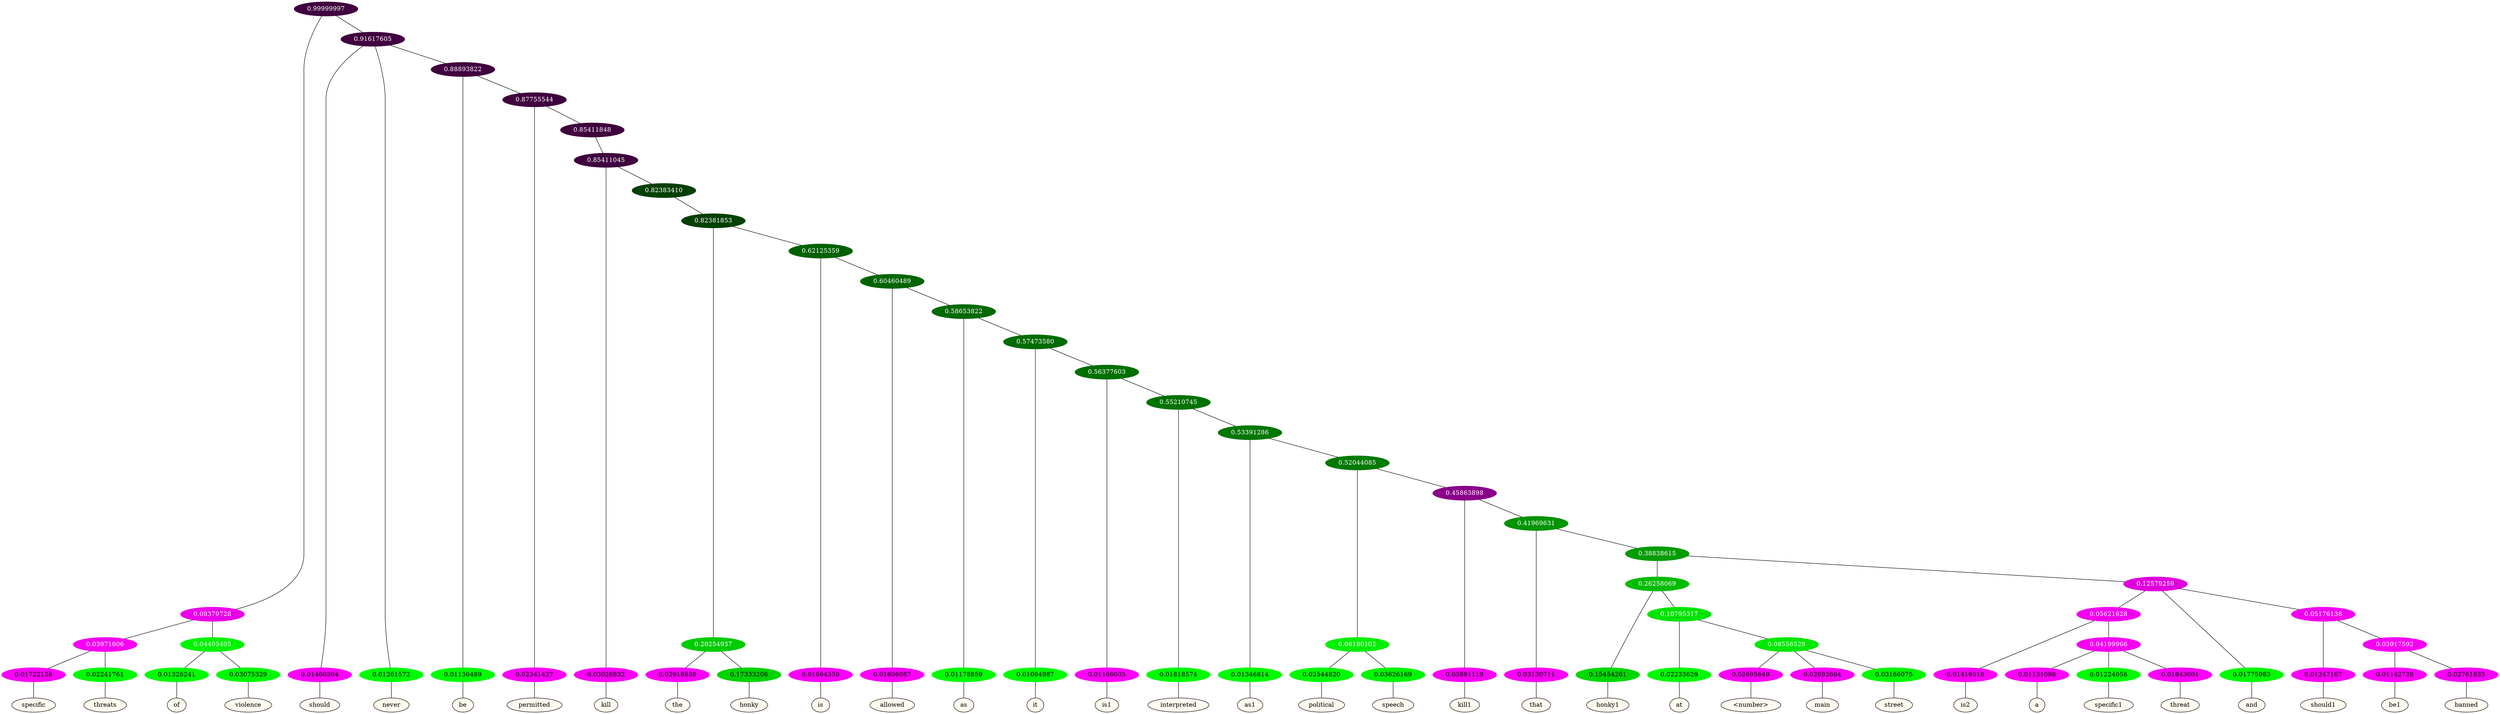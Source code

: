 graph {
	node [format=png height=0.15 nodesep=0.001 ordering=out overlap=prism overlap_scaling=0.01 ranksep=0.001 ratio=0.2 style=filled width=0.15]
	{
		rank=same
		a_w_8 [label=specific color=black fillcolor=floralwhite style="filled,solid"]
		a_w_9 [label=threats color=black fillcolor=floralwhite style="filled,solid"]
		a_w_10 [label=of color=black fillcolor=floralwhite style="filled,solid"]
		a_w_11 [label=violence color=black fillcolor=floralwhite style="filled,solid"]
		a_w_5 [label=should color=black fillcolor=floralwhite style="filled,solid"]
		a_w_6 [label=never color=black fillcolor=floralwhite style="filled,solid"]
		a_w_12 [label=be color=black fillcolor=floralwhite style="filled,solid"]
		a_w_14 [label=permitted color=black fillcolor=floralwhite style="filled,solid"]
		a_w_17 [label=kill color=black fillcolor=floralwhite style="filled,solid"]
		a_w_22 [label=the color=black fillcolor=floralwhite style="filled,solid"]
		a_w_23 [label=honky color=black fillcolor=floralwhite style="filled,solid"]
		a_w_24 [label=is color=black fillcolor=floralwhite style="filled,solid"]
		a_w_26 [label=allowed color=black fillcolor=floralwhite style="filled,solid"]
		a_w_28 [label=as color=black fillcolor=floralwhite style="filled,solid"]
		a_w_30 [label=it color=black fillcolor=floralwhite style="filled,solid"]
		a_w_32 [label=is1 color=black fillcolor=floralwhite style="filled,solid"]
		a_w_34 [label=interpreted color=black fillcolor=floralwhite style="filled,solid"]
		a_w_36 [label=as1 color=black fillcolor=floralwhite style="filled,solid"]
		a_w_40 [label=political color=black fillcolor=floralwhite style="filled,solid"]
		a_w_41 [label=speech color=black fillcolor=floralwhite style="filled,solid"]
		a_w_42 [label=kill1 color=black fillcolor=floralwhite style="filled,solid"]
		a_w_44 [label=that color=black fillcolor=floralwhite style="filled,solid"]
		a_w_48 [label=honky1 color=black fillcolor=floralwhite style="filled,solid"]
		a_w_53 [label=at color=black fillcolor=floralwhite style="filled,solid"]
		a_w_59 [label="\<number\>" color=black fillcolor=floralwhite style="filled,solid"]
		a_w_60 [label=main color=black fillcolor=floralwhite style="filled,solid"]
		a_w_61 [label=street color=black fillcolor=floralwhite style="filled,solid"]
		a_w_55 [label=is2 color=black fillcolor=floralwhite style="filled,solid"]
		a_w_62 [label=a color=black fillcolor=floralwhite style="filled,solid"]
		a_w_63 [label=specific1 color=black fillcolor=floralwhite style="filled,solid"]
		a_w_64 [label=threat color=black fillcolor=floralwhite style="filled,solid"]
		a_w_51 [label=and color=black fillcolor=floralwhite style="filled,solid"]
		a_w_57 [label=should1 color=black fillcolor=floralwhite style="filled,solid"]
		a_w_65 [label=be1 color=black fillcolor=floralwhite style="filled,solid"]
		a_w_66 [label=banned color=black fillcolor=floralwhite style="filled,solid"]
	}
	a_n_8 -- a_w_8
	a_n_9 -- a_w_9
	a_n_10 -- a_w_10
	a_n_11 -- a_w_11
	a_n_5 -- a_w_5
	a_n_6 -- a_w_6
	a_n_12 -- a_w_12
	a_n_14 -- a_w_14
	a_n_17 -- a_w_17
	a_n_22 -- a_w_22
	a_n_23 -- a_w_23
	a_n_24 -- a_w_24
	a_n_26 -- a_w_26
	a_n_28 -- a_w_28
	a_n_30 -- a_w_30
	a_n_32 -- a_w_32
	a_n_34 -- a_w_34
	a_n_36 -- a_w_36
	a_n_40 -- a_w_40
	a_n_41 -- a_w_41
	a_n_42 -- a_w_42
	a_n_44 -- a_w_44
	a_n_48 -- a_w_48
	a_n_53 -- a_w_53
	a_n_59 -- a_w_59
	a_n_60 -- a_w_60
	a_n_61 -- a_w_61
	a_n_55 -- a_w_55
	a_n_62 -- a_w_62
	a_n_63 -- a_w_63
	a_n_64 -- a_w_64
	a_n_51 -- a_w_51
	a_n_57 -- a_w_57
	a_n_65 -- a_w_65
	a_n_66 -- a_w_66
	{
		rank=same
		a_n_8 [label=0.01722158 color="0.835 1.000 0.983" fontcolor=black]
		a_n_9 [label=0.02241761 color="0.334 1.000 0.978" fontcolor=black]
		a_n_10 [label=0.01326241 color="0.334 1.000 0.987" fontcolor=black]
		a_n_11 [label=0.03075329 color="0.334 1.000 0.969" fontcolor=black]
		a_n_5 [label=0.01460304 color="0.835 1.000 0.985" fontcolor=black]
		a_n_6 [label=0.01261572 color="0.334 1.000 0.987" fontcolor=black]
		a_n_12 [label=0.01136489 color="0.334 1.000 0.989" fontcolor=black]
		a_n_14 [label=0.02341427 color="0.835 1.000 0.977" fontcolor=black]
		a_n_17 [label=0.03026832 color="0.835 1.000 0.970" fontcolor=black]
		a_n_22 [label=0.02918638 color="0.835 1.000 0.971" fontcolor=black]
		a_n_23 [label=0.17333206 color="0.334 1.000 0.827" fontcolor=black]
		a_n_24 [label=0.01664350 color="0.835 1.000 0.983" fontcolor=black]
		a_n_26 [label=0.01806087 color="0.835 1.000 0.982" fontcolor=black]
		a_n_28 [label=0.01178859 color="0.334 1.000 0.988" fontcolor=black]
		a_n_30 [label=0.01094987 color="0.334 1.000 0.989" fontcolor=black]
		a_n_32 [label=0.01166035 color="0.835 1.000 0.988" fontcolor=black]
		a_n_34 [label=0.01818574 color="0.334 1.000 0.982" fontcolor=black]
		a_n_36 [label=0.01346814 color="0.334 1.000 0.987" fontcolor=black]
		a_n_40 [label=0.02544820 color="0.334 1.000 0.975" fontcolor=black]
		a_n_41 [label=0.03626169 color="0.334 1.000 0.964" fontcolor=black]
		a_n_42 [label=0.03891119 color="0.835 1.000 0.961" fontcolor=black]
		a_n_44 [label=0.03130711 color="0.835 1.000 0.969" fontcolor=black]
		a_n_48 [label=0.15454261 color="0.334 1.000 0.845" fontcolor=black]
		a_n_53 [label=0.02233629 color="0.334 1.000 0.978" fontcolor=black]
		a_n_59 [label=0.02695649 color="0.835 1.000 0.973" fontcolor=black]
		a_n_60 [label=0.02692664 color="0.835 1.000 0.973" fontcolor=black]
		a_n_61 [label=0.03166075 color="0.334 1.000 0.968" fontcolor=black]
		a_n_55 [label=0.01419516 color="0.835 1.000 0.986" fontcolor=black]
		a_n_62 [label=0.01131098 color="0.835 1.000 0.989" fontcolor=black]
		a_n_63 [label=0.01224056 color="0.334 1.000 0.988" fontcolor=black]
		a_n_64 [label=0.01843001 color="0.835 1.000 0.982" fontcolor=black]
		a_n_51 [label=0.01775983 color="0.334 1.000 0.982" fontcolor=black]
		a_n_57 [label=0.01247167 color="0.835 1.000 0.988" fontcolor=black]
		a_n_65 [label=0.01142728 color="0.835 1.000 0.989" fontcolor=black]
		a_n_66 [label=0.02761835 color="0.835 1.000 0.972" fontcolor=black]
	}
	a_n_0 [label=0.99999997 color="0.835 1.000 0.250" fontcolor=grey99]
	a_n_1 [label=0.08379728 color="0.835 1.000 0.916" fontcolor=grey99]
	a_n_0 -- a_n_1
	a_n_2 [label=0.91617605 color="0.835 1.000 0.250" fontcolor=grey99]
	a_n_0 -- a_n_2
	a_n_3 [label=0.03971606 color="0.835 1.000 0.960" fontcolor=grey99]
	a_n_1 -- a_n_3
	a_n_4 [label=0.04405405 color="0.334 1.000 0.956" fontcolor=grey99]
	a_n_1 -- a_n_4
	a_n_2 -- a_n_5
	a_n_2 -- a_n_6
	a_n_7 [label=0.88893822 color="0.835 1.000 0.250" fontcolor=grey99]
	a_n_2 -- a_n_7
	a_n_3 -- a_n_8
	a_n_3 -- a_n_9
	a_n_4 -- a_n_10
	a_n_4 -- a_n_11
	a_n_7 -- a_n_12
	a_n_13 [label=0.87755544 color="0.835 1.000 0.250" fontcolor=grey99]
	a_n_7 -- a_n_13
	a_n_13 -- a_n_14
	a_n_15 [label=0.85411848 color="0.835 1.000 0.250" fontcolor=grey99]
	a_n_13 -- a_n_15
	a_n_16 [label=0.85411045 color="0.835 1.000 0.250" fontcolor=grey99]
	a_n_15 -- a_n_16
	a_n_16 -- a_n_17
	a_n_18 [label=0.82383410 color="0.334 1.000 0.250" fontcolor=grey99]
	a_n_16 -- a_n_18
	a_n_19 [label=0.82381853 color="0.334 1.000 0.250" fontcolor=grey99]
	a_n_18 -- a_n_19
	a_n_20 [label=0.20254937 color="0.334 1.000 0.797" fontcolor=grey99]
	a_n_19 -- a_n_20
	a_n_21 [label=0.62125359 color="0.334 1.000 0.379" fontcolor=grey99]
	a_n_19 -- a_n_21
	a_n_20 -- a_n_22
	a_n_20 -- a_n_23
	a_n_21 -- a_n_24
	a_n_25 [label=0.60460489 color="0.334 1.000 0.395" fontcolor=grey99]
	a_n_21 -- a_n_25
	a_n_25 -- a_n_26
	a_n_27 [label=0.58653822 color="0.334 1.000 0.413" fontcolor=grey99]
	a_n_25 -- a_n_27
	a_n_27 -- a_n_28
	a_n_29 [label=0.57473580 color="0.334 1.000 0.425" fontcolor=grey99]
	a_n_27 -- a_n_29
	a_n_29 -- a_n_30
	a_n_31 [label=0.56377603 color="0.334 1.000 0.436" fontcolor=grey99]
	a_n_29 -- a_n_31
	a_n_31 -- a_n_32
	a_n_33 [label=0.55210745 color="0.334 1.000 0.448" fontcolor=grey99]
	a_n_31 -- a_n_33
	a_n_33 -- a_n_34
	a_n_35 [label=0.53391286 color="0.334 1.000 0.466" fontcolor=grey99]
	a_n_33 -- a_n_35
	a_n_35 -- a_n_36
	a_n_37 [label=0.52044085 color="0.334 1.000 0.480" fontcolor=grey99]
	a_n_35 -- a_n_37
	a_n_38 [label=0.06180102 color="0.334 1.000 0.938" fontcolor=grey99]
	a_n_37 -- a_n_38
	a_n_39 [label=0.45863898 color="0.835 1.000 0.541" fontcolor=grey99]
	a_n_37 -- a_n_39
	a_n_38 -- a_n_40
	a_n_38 -- a_n_41
	a_n_39 -- a_n_42
	a_n_43 [label=0.41969631 color="0.334 1.000 0.580" fontcolor=grey99]
	a_n_39 -- a_n_43
	a_n_43 -- a_n_44
	a_n_45 [label=0.38838615 color="0.334 1.000 0.612" fontcolor=grey99]
	a_n_43 -- a_n_45
	a_n_46 [label=0.26258069 color="0.334 1.000 0.737" fontcolor=grey99]
	a_n_45 -- a_n_46
	a_n_47 [label=0.12579259 color="0.835 1.000 0.874" fontcolor=grey99]
	a_n_45 -- a_n_47
	a_n_46 -- a_n_48
	a_n_49 [label=0.10795317 color="0.334 1.000 0.892" fontcolor=grey99]
	a_n_46 -- a_n_49
	a_n_50 [label=0.05621628 color="0.835 1.000 0.944" fontcolor=grey99]
	a_n_47 -- a_n_50
	a_n_47 -- a_n_51
	a_n_52 [label=0.05176138 color="0.835 1.000 0.948" fontcolor=grey99]
	a_n_47 -- a_n_52
	a_n_49 -- a_n_53
	a_n_54 [label=0.08556529 color="0.334 1.000 0.914" fontcolor=grey99]
	a_n_49 -- a_n_54
	a_n_50 -- a_n_55
	a_n_56 [label=0.04199966 color="0.835 1.000 0.958" fontcolor=grey99]
	a_n_50 -- a_n_56
	a_n_52 -- a_n_57
	a_n_58 [label=0.03917592 color="0.835 1.000 0.961" fontcolor=grey99]
	a_n_52 -- a_n_58
	a_n_54 -- a_n_59
	a_n_54 -- a_n_60
	a_n_54 -- a_n_61
	a_n_56 -- a_n_62
	a_n_56 -- a_n_63
	a_n_56 -- a_n_64
	a_n_58 -- a_n_65
	a_n_58 -- a_n_66
}

